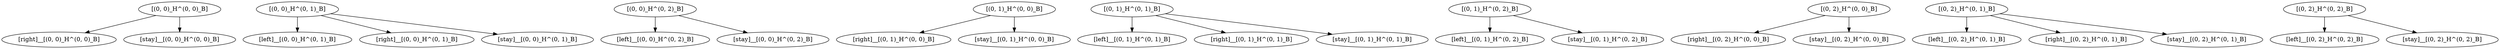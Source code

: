 strict digraph  {
"[(0, 0)_H^(0, 0)_B]";
"[right]__[(0, 0)_H^(0, 0)_B]";
"[stay]__[(0, 0)_H^(0, 0)_B]";
"[(0, 0)_H^(0, 1)_B]";
"[left]__[(0, 0)_H^(0, 1)_B]";
"[right]__[(0, 0)_H^(0, 1)_B]";
"[stay]__[(0, 0)_H^(0, 1)_B]";
"[(0, 0)_H^(0, 2)_B]";
"[left]__[(0, 0)_H^(0, 2)_B]";
"[stay]__[(0, 0)_H^(0, 2)_B]";
"[(0, 1)_H^(0, 0)_B]";
"[right]__[(0, 1)_H^(0, 0)_B]";
"[stay]__[(0, 1)_H^(0, 0)_B]";
"[(0, 1)_H^(0, 1)_B]";
"[left]__[(0, 1)_H^(0, 1)_B]";
"[right]__[(0, 1)_H^(0, 1)_B]";
"[stay]__[(0, 1)_H^(0, 1)_B]";
"[(0, 1)_H^(0, 2)_B]";
"[left]__[(0, 1)_H^(0, 2)_B]";
"[stay]__[(0, 1)_H^(0, 2)_B]";
"[(0, 2)_H^(0, 0)_B]";
"[right]__[(0, 2)_H^(0, 0)_B]";
"[stay]__[(0, 2)_H^(0, 0)_B]";
"[(0, 2)_H^(0, 1)_B]";
"[left]__[(0, 2)_H^(0, 1)_B]";
"[right]__[(0, 2)_H^(0, 1)_B]";
"[stay]__[(0, 2)_H^(0, 1)_B]";
"[(0, 2)_H^(0, 2)_B]";
"[left]__[(0, 2)_H^(0, 2)_B]";
"[stay]__[(0, 2)_H^(0, 2)_B]";
"[(0, 0)_H^(0, 0)_B]" -> "[right]__[(0, 0)_H^(0, 0)_B]"  [weight=0];
"[(0, 0)_H^(0, 0)_B]" -> "[stay]__[(0, 0)_H^(0, 0)_B]"  [weight=1];
"[(0, 0)_H^(0, 1)_B]" -> "[left]__[(0, 0)_H^(0, 1)_B]"  [weight=1];
"[(0, 0)_H^(0, 1)_B]" -> "[right]__[(0, 0)_H^(0, 1)_B]"  [weight=0];
"[(0, 0)_H^(0, 1)_B]" -> "[stay]__[(0, 0)_H^(0, 1)_B]"  [weight=0];
"[(0, 0)_H^(0, 2)_B]" -> "[left]__[(0, 0)_H^(0, 2)_B]"  [weight=1];
"[(0, 0)_H^(0, 2)_B]" -> "[stay]__[(0, 0)_H^(0, 2)_B]"  [weight=0];
"[(0, 1)_H^(0, 0)_B]" -> "[right]__[(0, 1)_H^(0, 0)_B]"  [weight=0];
"[(0, 1)_H^(0, 0)_B]" -> "[stay]__[(0, 1)_H^(0, 0)_B]"  [weight=1];
"[(0, 1)_H^(0, 1)_B]" -> "[left]__[(0, 1)_H^(0, 1)_B]"  [weight=1];
"[(0, 1)_H^(0, 1)_B]" -> "[right]__[(0, 1)_H^(0, 1)_B]"  [weight=0];
"[(0, 1)_H^(0, 1)_B]" -> "[stay]__[(0, 1)_H^(0, 1)_B]"  [weight=0];
"[(0, 1)_H^(0, 2)_B]" -> "[left]__[(0, 1)_H^(0, 2)_B]"  [weight=1];
"[(0, 1)_H^(0, 2)_B]" -> "[stay]__[(0, 1)_H^(0, 2)_B]"  [weight=0];
"[(0, 2)_H^(0, 0)_B]" -> "[right]__[(0, 2)_H^(0, 0)_B]"  [weight=0];
"[(0, 2)_H^(0, 0)_B]" -> "[stay]__[(0, 2)_H^(0, 0)_B]"  [weight=1];
"[(0, 2)_H^(0, 1)_B]" -> "[left]__[(0, 2)_H^(0, 1)_B]"  [weight=1];
"[(0, 2)_H^(0, 1)_B]" -> "[right]__[(0, 2)_H^(0, 1)_B]"  [weight=0];
"[(0, 2)_H^(0, 1)_B]" -> "[stay]__[(0, 2)_H^(0, 1)_B]"  [weight=0];
"[(0, 2)_H^(0, 2)_B]" -> "[left]__[(0, 2)_H^(0, 2)_B]"  [weight=1];
"[(0, 2)_H^(0, 2)_B]" -> "[stay]__[(0, 2)_H^(0, 2)_B]"  [weight=0];
}
